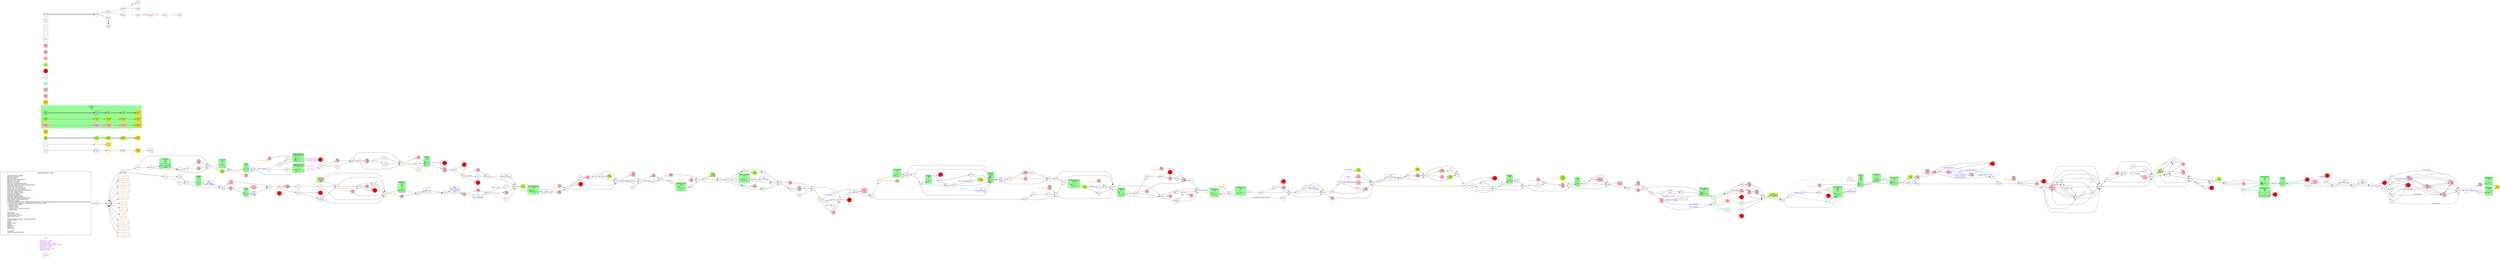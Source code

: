 digraph {
	// graph defaults
	rankdir=LR
	mclimit=50
	nodesep=.3 // changes horizontal separation of nodes
	ranksep=.4 // changes vertical separation of nodes
	node [height=.7
		width=.7
		shape=ellipse
		margin=0]
	edge[weight=5]
	
	subgraph ShopMenu {
		node [fontcolor = "purple" shape = "rect" margin = 0.1]
		menu
		Abjul [label = "Abjul\n\n \
			sealing-wax: 2 gold\l \
			onyx egg: 3 gold\l \
			ivery beetle charm: 2 gold\l \
			bracelet of mermaid scales: 3 gold\l \
			silver mirror: 4 gold\l \
			crystal key: 3 gold\l \
			ebony facemask: 3 gold\l \
			bone flute: 2 gold\l"
			color = "gray"
			shape = "box"]
	}

	// a box for a graph label
	// note that you can override the defaults set above
	title [label = "Fighting Fantasy --: Title\n\n \
		Light Green Fill: Benefits\l \
		Pink Fill: Penalties\l \
		Red Fill: Death\l \
		Blue Text: Key Items/Events\l \
		Red Text: Lost Items\l \
		Purple Text: Shops\l \
		Blue Line: Forced Items/Events\l \
		Light Blue Text/Line: Optional Items/Events\l \
		Purple Line: Dice Events\l \
		Green Line: Stat Test Passed\l \
		Brown Line: Stat Test Failed\l \
		Magenta Line: Combat Related Events\l \
		Grey Text: Riddle Answer\l \
		Grey Line: Hidden Option\l \
		Orange Line: Spells\l \
		Red Line: Possible Error\l \
		Gold Fill: Required Nodes\l \
		Light Blue Fill: Recommended Nodes\l \
		Gold Outline: Recommended Path\l \
		Green Box: Combat\l \
		SK/ST/LK/AT/AR/TM/CW/CL: Skill/Stamina/Luck/Attack Strength/Attack Round/Time/Consecutive Win Round/Consecutive Lose Round\l \
		?: Chance of this happening, depending on instructions in text\l \
		*: Special Combat Rules\l \
		-: Negative Status\l \
		+: Positive Status\l \
		^: Damage can be reduced by items\l \
		@: Take 2 items\l\l \
		Starts with:\l \
		Initial Skill: 1d6+6\l \
		Initial Stamina: 2d6+12\l \
		Initial Luck: 1d6+6\l\l \
		skill/stamina/luck potion: +all SK/ST/LK&1ILK\l \
		10 meal: +4ST\l \
		sword\l \
		leather armor\l \
		lantern\l \
		tinderbox\l \
		backpack\l \
		2d6+6 gold\l\l \
		Comments:\l \
		Order: item/gold/SK/ST/LK\l \
		"
		shape = "box"
		margin = 0.1]

	subgraph Required {
		node [style = "filled" color = "gold" fillcolor = "gold" fontcolor = "blue" shape = "rect"]
		key3
		wrd3 [fontcolor = "grey"]
		boo5
		dam5
		monboo5
		mondam5
		mon5
		400 [fontcolor = "black" shape = "octagon"]
	}

	subgraph Required2 {
		node [style = "filled" color = "gold2" fillcolor = "gold2" fontcolor = "blue" shape = "rect"]
		req2
	}

	subgraph Recommended {
		node [penwidth = 3 color = "gold"]
		txt2
		key2 [shape = "rect" fontcolor = "blue"]
		wrd2 [shape = "rect" fontcolor = "grey"]
		boo3 [style = "filled" fillcolor = "greenyellow"]
		boo4 [style = "filled" fillcolor = "greenyellow"]
		dam3 [style = "filled" fillcolor = "pink"]
		dam4 [style = "filled" fillcolor = "pink"]
		monboo3 [style = "filled" fillcolor = "greenyellow"]
		monboo4 [style = "filled" fillcolor = "greenyellow"]
		mondam3 [style = "filled" fillcolor = "pink"]
		mondam4 [style = "filled" fillcolor = "pink"]
		mon3
		mon4
	}
	
	subgraph Optional {
		node [style = "filled" color = "paleturquoise1" fillcolor = "paleturquoise1" fontcolor = "blue" shape = "rect"]
		opt
	}

	subgraph Combat {
		style = "filled" color = "palegreen"
		subgraph cluster_00 {
			label = "Monster\n 0/0\n 0/0"
			mon1 [label = "\N\n text"]
			mon2 [shape = "rect" fontcolor = "blue" label = "\N\n text"]
			mon3 [label = "\N\n text"]
			mon4 [shape = "rect" fontcolor = "blue" label = "\N\n text"]
			mon5 [shape = "rect" fontcolor = "blue" label = "\N\n text"]
			monboo1 [style = "filled" color = "greenyellow" label = "\N\n text"]
			monboo2 [shape = "rect" style = "filled" color = "greenyellow" fontcolor = "blue" label = "\N\n text"]
			monboo3 [label = "\N\n text"]
			monboo4 [shape = "rect" fontcolor = "blue" label = "\N\n text"]
			monboo5 [shape = "rect" fontcolor = "blue" label = "\N\n text"]
			mondam1 [style = "filled" color = "pink" label = "\N\n text"]
			mondam2 [shape = "rect" style = "filled" color = "pink" fontcolor = "blue" label = "\N\n text"]
			mondam3 [label = "\N\n text"]
			mondam4 [shape = "rect" fontcolor = "blue" label = "\N\n text"]
			mondam5 [shape = "rect" fontcolor = "blue" label = "\N\n text"]
		}
		
		subgraph cluster_01 {
			label = "Lizard Man\n 9/8"
			007
		}
		
		subgraph cluster_02 {
			label = "Tentacled Thing\n 8/10"
			013
		}
		
		subgraph cluster_03 {
			label = "Needle Fly\n 5/6\n 6/7\n 7/6"
			028
		}
		
		subgraph cluster_04 {
			label = "Pirate\n 9/8"
			045
		}
		
		subgraph cluster_05 {
			label = "Harpy\n 8/5"
			075
		}
		
		subgraph cluster_06 {
			label = "Night Horror*\n 10/10"
			085
		}
		
		subgraph cluster_07 {
			label = "Malbordus*\n 10/18"
			103
		}
		
		subgraph cluster_08 {
			label = "Dark Elf\n 5/6\n 6/5"
			113 [shape = "rect" fontcolor = "blue" label = "\N\n bow + 2 arrows\n 2 gold"]
		}
		
		subgraph cluster_09 {
			label = "Servant\n 8/8"
			119
		}
		
		subgraph cluster_10 {
			label = "Death Dog\n 9/10"
			128
		}
		
		subgraph cluster_11 {
			label = "Dark Disciple\n 9/5\n 8/6\n 9/5"
			188
		}
		
		subgraph cluster_12 {
			label = "Serpent Guard\n 10/10"
			210
		}
		
		subgraph cluster_13 {
			label = "Skeleton Man\n 9/6\n 9/8"
			211
		}
		
		subgraph cluster_14 {
			label = "Fiend*\n 6/8"
			216
		}
		
		subgraph cluster_15 {
			label = "Serpent\n 6/6"
			240
		}
		
		subgraph cluster_16 {
			label = "Mutant Orc\n 11/11"
			249 [label = "\N\n -2AT?"]
		}
		
		subgraph cluster_17 {
			label = "Rat Man\n 5/4\n 5/5"
			262
		}
		
		subgraph cluster_18 {
			label = "Skeleton Warrior\n 7/5 6/6"
			274
		}
		
		subgraph cluster_19 {
			label = "Stone Golem\n 8/12"
			291
		}
		
		subgraph cluster_20 {
			label = "Giant Eagle 6/11\n Pterodactyl 7/9"
			311
		}
		
		subgraph cluster_21 {
			label = "Torturer\n 8/8"
			328
		}
		
		subgraph cluster_22 {
			label = "Robber\n 8/7\n 7/7"
			332
		}
		
		subgraph cluster_23 {
			label = "Giant Firefly\n 5/4\n 5/5\n 4/6"
			332
		}
		
		subgraph cluster_24 {
			label = "Sword\n 6/4\n 6/4\n 6/4\n 6/4"
			341
		}
		
		subgraph cluster_25 {
			label = "Skeleton Man\n 9/6\n 9/8"
			346 [shape = "rect" fontcolor = "crimson" label = "\N\n -sandworm tooth"]
		}
		
		subgraph cluster_26 {
			label = "Slave Guard\n 8/8"
			354
		}
		
		subgraph cluster_27 {
			label = "Giant Eagle 6/11\n Pterodactyl 8/9"
			363
		}
		
		subgraph cluster_28 {
			label = "Giant Centipede\n 9/7"
			365
		}
		
		subgraph cluster_29 {
			label = "Tentacle\n 7/7\n 7/7?"
			377
		}
		
		subgraph cluster_30 {
			label = "Malbordus\n 10/18"
			380
		}
		
		subgraph cluster_31 {
			label = "Giant Sandworm\n 10/20"
			389
		}
		
		subgraph cluster_32 {
			label = "Cave Troll\n 8/9"
			398
		}
		
		cbt
	}

	subgraph Death {
		node [style = "filled" color = "red"]
		013
		048
		096
		123
		130
		134
		135
		148
		149
		160
		173
		187
		193
		228
		243
		282
		299
		312
		337
		356
		359
		368
		373
		374
		394
		ddt
	}

	subgraph Boost {
		node [style = "filled" color = "greenyellow"]
		004 [label = "\N\n +4ST"]
		015 [label = "\N\n +2ST"]
		078 [color = "greenyellow:pink" shape = "rect" fontcolor = "blue" label = "\N\n -1d6 meals\n +3ST\n -1LK?"]
		097 [shape = "rect" fontcolor = "blue" label = "\N\n helmet\n +1SK"]
		112 [label = "\N\n +4ST"]
		196 [shape = "rect" fontcolor = "purple" label = "\N\n Abjul\n +4ST"]
		234 [label = "\N\n +1LK"]
		267 [label = "\N\n +2ST"]
		269 [label = "\N\n +4ST"]
		286 [label = "\N\n +4ST"]
		300 [label = "\N\n +2SK\n +2LK"]
		302 [shape = "rect" fontcolor = "blue" label = "\N\n ebony dragon\n +1LK"]
		310 [label = "\N\n +1SK"]
		350 [label = "\N\n +1LK"]
		384 [label = "\N\n +1SK"]
		386 [label = "\N\n +1LK"]
		bst
		boo1 [label = "\N\n text"]
		boo2 [shape = "rect" fontcolor = "blue" label = "\N\n text"]
		boo3 [label = "\N\n text"]
		boo4 [shape = "rect" fontcolor = "blue" label = "\N\n text"]
		boo5 [shape = "rect" fontcolor = "blue" label = "\N\n text"]
	}

	subgraph Damage {
		node [style = "filled" color = "pink"]
		008 [label = "\N\n -2ST"]
		009 [label = "\N\n -1SK\n -2ST"]
		016 [label = "\N\n -3ST"]
		027 [label = "\N\n -2ST"]
		032 [shape = "rect" fontcolor = "blue" label = "\N\n -magic\n -1ST\n -1LK"]
		036 [label = "\N\n -2ST"]
		037 [label = "\N\n -1ST"]
		043 [label = "\N\n -3SK"]
		050 [label = "\N\n -1SK\n -6ST"]
		054 [label = "\N\n -3ST"]
		065 [label = "\N\n -1LK"]
		081 [label = "\N\n -4ST"]
		084 [label = "\N\n -4ST"]
		094 [label = "\N\n -1ST"]
		100 [label = "\N\n -2d6ST"]
		101 [label = "\N\n -2LK"]
		114 [label = "\N\n -2ST"]
		115 [label = "\N\n -2ST"]
		118 [label = "\N\n -6ST"]
		121 [label = "\N\n -1SK\n -2ST"]
		122 [label = "\N\n -1SK\n -6ST"]
		124 [shape = "rect" fontcolor = "crimson" label = "\N\n -1 gold\n -1LK"]
		127 [label = "\N\n -1ST"]
		133 [shape = "rect" fontcolor = "crimson" label = "\N\n -helmet\n -1SK"]
		154 [label = "\N\n -3SK\n -4LK"]
		163 [shape = "rect" fontcolor = "blue" label = "\N\n medallion\n -1LK"]
		167 [label = "\N\n -1SK\n -2ST"]
		169 [label = "\N\n -1SK\n -2ST"]
		177 [label = "\N\n -1ST"]
		178 [label = "\N\n -2ST?"]
		179 [label = "\N\n -1d6ST"]
		183 [shape = "rect" fontcolor = "crimson" label = "\N\n Letter E\n -4ST\n -1LK"]
		184 [label = "\N\n -2ST"]
		185 [shape = "rect" fontcolor = "crimson" label = "\N\n -pearl\n -4ST"]
		189 [label = "\N\n -2ST"]
		192 [label = "\N\n -4ST"]
		195 [label = "\N\n -1ST"]
		197 [label = "\N\n -2ST"]
		201 [label = "\N\n -1SK"]
		203 [label = "\N\n -1ST"]
		208 [label = "\N\n -1ST\n -4LK"]
		214 [shape = "rect" fontcolor = "crimson" label = "\N\n Letter T\n -4ST"]
		215 [label = "\N\n -3ST"]
		221 [label = "\N\n -2ST"]
		224 [label = "\N\n -2ST"]
		225 [label = "\N\n -4ST"]
		227 [label = "\N\n -2ST"]
		231 [label = "\N\n -1SK\n -2ST"]
		232 [label = "\N\n -1ST"]
		239 [label = "\N\n -2ST"]
		241 [label = "\N\n -2ST"]
		245 [label = "\N\n -4ST"]
		247 [label = "\N\n -1SK\n -2ST"]
		248 [label = "\N\n -2ST"]
		251 [shape = "rect" fontcolor = "crimson" label = "\N\n -all gold\n -2LK"]
		252 [label = "\N\n -1ST"]
		253 [label = "\N\n -4ST"]
		255 [label = "\N\n -?ST"]
		257 [label = "\N\n -2ST"]
		261 [label = "\N\n -3SK"]
		265 [shape = "rect" fontcolor = "crimson" label = "\N\n Letter D\n -4ST"]
		266 [label = "\N\n -1SK\n -4ST"]
		275 [label = "\N\n -1SK"]
		279 [label = "\N\n -1SK\n -2ST"]
		293 [label = "\N\n -2d6ST"]
		295 [shape = "rect" fontcolor = "crimson" label = "\N\n Letter H\n -4ST\n -1LK"]
		317 [shape = "rect" fontcolor = "crimson" label = "\N\n -charm\n -4ST"]
		322 [label = "\N\n -2ST"]
		323 [label = "\N\n -1SK\n -2ST"]
		326 [label = "\N\n -2ST\n -1LK"]
		338 [label = "\N\n -2SK\n -1ST"]
		343 [label = "\N\n -2SK\n -4ST"]
		351 [label = "\N\n -3SK"]
		355 [label = "\N\n -1SK\n -4ST"]
		360 [label = "\N\n -1d6ST"]
		369 [label = "\N\n -2ST\n -1LK"]
		371 [label = "\N\n -1ST"]
		375 [label = "\N\n -4ST"]
		383 [label = "\N\n -6ST"]
		385 [label = "\N\n -1SK"]
		388 [label = "\N\n -2ST"]
		395 [label = "\N\n -3ST"]
		ddg
		dam1 [label = "\N\n text"]
		dam2 [shape = "rect" fontcolor = "blue" label = "\N\n text"]
		dam3 [label = "\N\n text"]
		dam4 [shape = "rect" fontcolor = "blue" label = "\N\n text"]
		dam5 [shape = "rect" fontcolor = "blue" label = "\N\n text"]
	}

	subgraph Key_Item {
		node [fontcolor = "blue" shape = "rect"]
		kky
		018 [label = "\N\n sandworm tooth"]
		019 [label = "\N\n phoenix tapestry"]
		029 [label = "\N\n silver dragon"]
		033 [label = "\N\n iron key"]
		041 [label = "\N\n sacrificial dagger"]
		051 [fontcolor = "crimson" label = "\N\n -2 meals"]
		060 [label = "\N\n bone dragon"]
		089 [label = "\N\n telescope\n 3 silver buttons"]
		092 [fontcolor = "crimson" label = "\N\n -all gold"]
		099 [label = "\N\n water canister\n -silver button/\n -pearl"]
		107 [label = "\N\n golden key"]
		129 [label = "\N\n brass handbell"]
		138 [label = "\N\n crystal dragon"]
		141 [label = "\N\n info" tooltip = "cloaked figure gold casket"]
		146 [fontcolor = "crimson" label = "\N\n -3 gold"]
		166 [label = "\N\n pearl\n 2 gold"]
		171 [label = "\N\n warhammer\n info" tooltip = "dragon nearest entrance to catacomb"]
		180 [label = "\N\n 25 gold"]
		186 [label = "\N\n golden dragon"]
		199 [fontcolor = "crimson" label = "\N\n -bow"]
		205 [label = "\N\n water canister"]
		218 [label = "\N\n monkey's tail\n 3 gold"]
		277 [label = "\N\n copper ring"]
		278 [label = "\N\n 10 meals"]
		284 [fontcolor = "crimson" label = "\N\n -1 item"]
		306 [label = "\N\n info" tooltip = "golden skeleton, shadow of the stone"]
		331 [fontcolor = "crimson" label = "\N\n -sandworm tooth"]
		379 [fontcolor = "crimson" label = "\N\n -1 gold"]
		key1 [label = "\N\n text"]
		key2 [label = "\N\n text"]
		key3 [label = "\N\n text"]
		key4 [fontcolor = "crimson" label = "\N\n -text"]
	}
	
	subgraph Key_Word {
		node [fontcolor = "grey" shape = "rect"]
		181 [label = "\N\n art competition: 300\n info" tooltip = "golden rain"]
		wwd
		wrd1 [label = "\N\n text"]
		wrd2 [label = "\N\n text"]
		wrd3 [label = "\N\n text"]
	}
	
	subgraph Key_Spell {
		node [fontcolor = "darkorange" shape = "rect"]
		012 [label = "\N\n Open Door: 2ST"]
		058 [label = "\N\n Creature Sleep: 1ST"]
		136 [label = "\N\n Magic Arrow: 2ST"]
		194 [label = "\N\n Language: 1ST"]
		223 [label = "\N\n Light: 2ST"]
		264 [label = "\N\n Fire: 1~2ST"]
		301 [label = "\N\n Jump: 3ST"]
		342 [label = "\N\n Detect Trap: 2ST"]
		367 [label = "\N\n Create Water: 0ST"]
		391 [label = "\N\n Read Symbols: 1ST"]
		wwd
		wrd1 [label = "\N\n text"]
		wrd2 [label = "\N\n text"]
		wrd3 [label = "\N\n text"]
	}
	
	subgraph Shop {
		node [fontcolor = "purple" shape = "rect"]
		shp
		shop1 [label = "\N\n text"]
	}

	mon1 -> mon2 -> mon3 -> mon4 -> mon5 [penwidth = 3]
	boo1 -> boo2 -> boo3 -> boo4 -> boo5 [penwidth = 3]
	txt1 -> key1 -> txt2 -> key2 -> key3 -> key4
	wrd1 -> wrd2 -> wrd3
	monboo1 -> monboo2 -> monboo3 -> monboo4 -> monboo5
	mondam1 -> mondam2 -> mondam3 -> mondam4 -> mondam5

	myTitle -> z001 [penwidth = 3]
	z001 -> z002 [color = "purple" fontcolor = "purple" label = "1-3"]
	z001 -> z003 [color = "purple" fontcolor = "purple" label = "4-6"]
	z002 -> z004 [color = "green" fontcolor = "green" label = "LK"]
	z002 -> z005 [color = "brown"]
	z003 -> z006 [dir = "both"]
	z004 -> z007 [color = "blue" fontcolor = "blue" label = "req"]
	z004 -> z008 [color = "cyan3" fontcolor = "cyan3" label = "-opt"]
	z005 -> z009 [color = "grey" fontcolor = "grey" label = "info"]
	z009 -> z010 [color = "crimson" fontcolor = "crimson" label = "error(?)"]
	z010 -> z011 [color = "magenta" fontcolor = "magenta" label = "escape"]
	z011 -> z012 [color = "darkorange" fontcolor = "darkorange" label = "spell"]
	{
		rank = same
		z003
		z006
	}
	title -> 001
	001 -> 034
	002 -> 302
	002 -> 093
	003 -> 320
	003 -> 358
	004 -> 370
	005 -> 354
	006 -> 245
	006 -> 359
	006 -> 051
	007 -> 033
	008 -> 091
	009 -> 362
	009 -> 231
	009 -> 247
	009 -> 279
	010 -> 099
	010 -> 257
	011 -> 258 [color = "blue" fontcolor = "blue" label = "medallion"]
	011 -> 284 [color = "green" fontcolor = "green" label = "LK"]
	011 -> 071 [color = "brown"]
	013 -> 165 [color = "magenta" fontcolor = "magenta" label = "AR<SK"]
	014 -> 277
	014 -> 156
	014 -> 183
	014 -> 020
	015 -> 305
	016 -> 158
	017 -> 298
	017 -> 216
	018 -> 177 [color = "darkorange" fontcolor = "darkorange" label = "Fire"]
	018 -> 395
	019 -> 263
	020 -> 307
	020 -> 397
	021 -> 046
	022 -> 085
	023 -> 316
	023 -> 159
	024 -> 283
	024 -> 070
	025 -> 315
	026 -> 217 [color = "blue" fontcolor = "blue" label = "water canister"]
	026 -> 372 [color = "darkorange" fontcolor = "darkorange" label = "Create Water"]
	026 -> 084
	027 -> 229 [color = "blue" fontcolor = "blue" label = "phoenix tapestry"]
	027 -> 241 [color = "blue" fontcolor = "blue" label = "ebony facemask"]
	027 -> 312
	028 -> 168
	029 -> 059
	030 -> 307
	031 -> 220 [color = "green" fontcolor = "green" label = "LK"]
	031 -> 092 [color = "brown"]
	032 -> 115
	033 -> 125
	033 -> 262
	034 -> 180
	034 -> 012 [dir = "both"]
	034 -> 058 [dir = "both"]
	034 -> 136 [dir = "both"]
	034 -> 194 [dir = "both"]
	034 -> 391 [dir = "both"]
	034 -> 223 [dir = "both"]
	034 -> 264 [dir = "both"]
	034 -> 301 [dir = "both"]
	034 -> 342 [dir = "both"]
	034 -> 367 [dir = "both"]
	035 -> 087
	035 -> 126
	035 -> 204
	035 -> 062
	035 -> 324
	036 -> 311
	037 -> 269
	038 -> 291
	038 -> 381
	039 -> 063 [color = "blue" fontcolor = "blue" label = "water canister"]
	039 -> 281 [color = "darkorange" fontcolor = "darkorange" label = "Create Water"]
	039 -> 355
	040 -> 019
	040 -> 263
	041 -> 341
	042 -> 111
	043 -> 117
	044 -> 336
	045 -> 166
	046 -> 215 [color = "darkorange" fontcolor = "darkorange" label = "Jump"]
	046 -> 259
	047 -> 314
	047 -> 171
	049 -> 250
	049 -> 333
	050 -> 031
	051 -> 327
	052 -> 008 [color = "green" fontcolor = "green" label = "LK"]
	052 -> 130 [color = "brown"]
	053 -> 119
	054 -> 111
	055 -> 286 [color = "green" fontcolor = "green" label = "LK"]
	055 -> 360 [color = "brown"]
	056 -> 046
	057 -> 307
	059 -> 280 [color = "green" fontcolor = "green" label = "SK"]
	059 -> 253 [color = "brown"]
	060 -> 021
	061 -> 384
	061 -> 262
	062 -> 247 [color = "blue" fontcolor = "blue" label = "war-hammer"]
	062 -> 193
	063 -> 116
	064 -> 163
	064 -> 298
	065 -> 236
	066 -> 322 [color = "darkorange" fontcolor = "darkorange" label = "Open Door"]
	066 -> 110 [color = "cyan3" fontcolor = "cyan3" label = "golden key"]
	066 -> 017
	067 -> 102
	068 -> 255 [color = "darkorange" fontcolor = "darkorange" label = "Read Symbols"]
	068 -> 243
	068 -> 273
	069 -> 384
	070 -> 120
	070 -> 345 [color = "darkorange" fontcolor = "darkorange" label = "Create Water"]
	070 -> 192
	071 -> 188
	072 -> 142
	072 -> 039
	073 -> 219 [color = "cyan3" fontcolor = "cyan3" label = "sandworm tooth"]
	073 -> 282
	074 -> 396 [color = "blue" fontcolor = "blue" label = "bracelet of mermaid scales"]
	074 -> 013
	075 -> 086
	076 -> 364
	077 -> 250
	077 -> 333
	078 -> 327
	078 -> 151
	079 -> 085
	079 -> 309
	080 -> 153
	080 -> 339
	081 -> 024
	082 -> 143
	082 -> 386
	082 -> 003
	083 -> 138 [color = "cyan3" fontcolor = "cyan3" label = "telescope"]
	083 -> 321
	084 -> 303
	085 -> 390
	086 -> 132 [color = "blue" fontcolor = "blue" label = "bow + arrow"]
	086 -> 036 [color = "darkorange" fontcolor = "darkorange" label = "Magic Arrow"]
	086 -> 363
	087 -> 362 [color = "blue" fontcolor = "blue" label = "war-hammer"]
	087 -> 193
	088 -> 250
	089 -> 379
	090 -> 002
	091 -> 347
	091 -> 059
	092 -> 070
	093 -> 011
	093 -> 188
	094 -> 006
	094 -> 327
	095 -> 221 [color = "darkorange" fontcolor = "darkorange" label = "Light"]
	095 -> 246
	095 -> 344
	097 -> 140
	098 -> 300 [color = "grey" fontcolor = "grey" label = "art competition"]
	098 -> 154
	099 -> 257
	100 -> 076
	101 -> 080
	102 -> 332 [color = "cyan3" fontcolor = "cyan3" label = "-1 gold"]
	102 -> 379
	103 -> 400
	104 -> 199
	104 -> 311
	105 -> 123
	105 -> 376
	106 -> 228
	106 -> 189 [color = "darkorange" fontcolor = "darkorange" label = "Fire"]
	106 -> 313
	107 -> 010
	108 -> 205
	108 -> 303
	109 -> 016 [color = "green" fontcolor = "green" label = "LK"]
	109 -> 368 [color = "brown"]
	110 -> 098
	111 -> 287
	111 -> 140
	112 -> 237
	113 -> 285
	114 -> 088
	115 -> 027 [color = "blue" fontcolor = "blue" label = "mirror"]
	115 -> 229 [color = "blue" fontcolor = "blue" label = "phoenix tapestry"]
	115 -> 241 [color = "blue" fontcolor = "blue" label = "ebony facemask"]
	115 -> 312
	116 -> 289 [color = "blue" fontcolor = "blue" label = "headscarf"]
	116 -> 275
	117 -> 339
	118 -> 168
	119 -> 073
	120 -> 377
	121 -> 198 [color = "blue" fontcolor = "blue" label = "brass handbell"]
	121 -> 331 [color = "blue" fontcolor = "blue" label = "sandworm tooth"]
	121 -> 022 [color = "blue" fontcolor = "blue" label = "mirror"]
	122 -> 325
	124 -> 238
	125 -> 329
	125 -> 262
	126 -> 231 [color = "blue" fontcolor = "blue" label = "war-hammer"]
	126 -> 193
	127 -> 159
	128 -> 378
	129 -> 026
	131 -> 044
	131 -> 227
	132 -> 104 [color = "green" fontcolor = "green" label = "SK-3"]
	132 -> 254 [color = "brown"]
	133 -> 307
	137 -> 186
	137 -> 047
	138 -> 262
	139 -> 197 [color = "darkorange" fontcolor = "darkorange" label = "Detect Trap"]
	139 -> 179
	140 -> 330
	141 -> 066
	142 -> 337
	142 -> 207
	143 -> 252 [color = "green" fontcolor = "green" label = "LK"]
	143 -> 338 [color = "brown"]
	144 -> 152
	145 -> 198 [color = "blue" fontcolor = "blue" label = "brass handbell"]
	145 -> 331 [color = "blue" fontcolor = "blue" label = "sandworm tooth"]
	145 -> 022 [color = "blue" fontcolor = "blue" label = "mirror"]
	146 -> 102
	147 -> 077
	150 -> 209 [color = "green" fontcolor = "green" label = "LK"]
	150 -> 135 [color = "brown"]
	151 -> 006
	151 -> 327
	151 -> 094 [color = "darkorange" fontcolor = "darkorange" label = "Read Symbol"]
	152 -> 236
	152 -> 387
	153 -> 261
	153 -> 339
	154 -> 017
	155 -> 349
	155 -> 039
	156 -> 318
	156 -> 014
	156 -> 183
	156 -> 020
	157 -> 175
	157 -> 353
	158 -> 043
	159 -> 398 [color = "purple" fontcolor = "purple" label = "1"]
	159 -> 015 [color = "purple" fontcolor = "purple" label = "2-6"]
	161 -> 123
	161 -> 296
	161 -> 376
	162 -> 201
	162 -> 056
	163 -> 298
	164 -> 382
	164 -> 054 [color = "darkorange" fontcolor = "darkorange" label = "Jump"]
	165 -> 052
	165 -> 091
	166 -> 238
	167 -> 002
	168 -> 107
	168 -> 010
	169 -> 002
	170 -> 365
	170 -> 335
	170 -> 162
	171 -> 314
	172 -> 074
	174 -> 188
	175 -> 232 [color = "darkorange" fontcolor = "darkorange" label = "Creature Sleep"]
	175 -> 007
	176 -> 133 [color = "blue" fontcolor = "blue" label = "helmet"]
	176 -> 030
	177 -> 072
	178 -> 002
	179 -> 025
	180 -> 023
	180 -> 213
	181 -> 376
	182 -> 340
	183 -> 014
	183 -> 156
	183 -> 020
	184 -> 086
	185 -> 190
	186 -> 047
	188 -> 041
	189 -> 108
	190 -> 161
	190 -> 040
	191 -> 249
	191 -> 354
	192 -> 377
	195 -> 341
	196 -> 389
	197 -> 315
	198 -> 290
	198 -> 150 [color = "cyan3" fontcolor = "cyan3" label = "crystal key"]
	198 -> 239 [color = "darkorange" fontcolor = "darkorange" label = "Fire"]
	199 -> 311
	200 -> 236
	201 -> 056
	202 -> 037 [color = "darkorange" fontcolor = "darkorange" label = "Read Symbols"]
	202 -> 100
	202 -> 269
	202 -> 364
	203 -> 045
	203 -> 251
	204 -> 009 [color = "blue" fontcolor = "blue" label = "war-hammer"]
	204 -> 193
	205 -> 303
	206 -> 328
	206 -> 066
	207 -> 375
	207 -> 039
	208 -> 077
	209 -> 002
	210 -> 042
	211 -> 053
	212 -> 029
	212 -> 059
	213 -> 067 [color = "cyan3" fontcolor = "cyan3" label = "-5 gold"]
	213 -> 146
	214 -> 268
	215 -> 152
	216 -> 233
	217 -> 303
	218 -> 315
	218 -> 139
	219 -> 265
	219 -> 137
	220 -> 070
	221 -> 043
	222 -> 014
	222 -> 183
	222 -> 020
	224 -> 348
	224 -> 307
	225 -> 190
	226 -> 127 [color = "green" fontcolor = "green" label = "LK"]
	226 -> 323 [color = "brown"]
	227 -> 032 [color = "darkorange" fontcolor = "darkorange" label = "Fire"]
	227 -> 115
	229 -> 336
	230 -> 173
	230 -> 278
	231 -> 362
	231 -> 009
	231 -> 247
	231 -> 279
	232 -> 033
	233 -> 064
	233 -> 298
	234 -> 039
	235 -> 267
	235 -> 131
	236 -> 182 [color = "green" fontcolor = "green" label = "LK"]
	236 -> 299 [color = "brown"]
	237 -> 371 [color = "darkorange" fontcolor = "darkorange" label = "Creature Sleep"]
	237 -> 294 [color = "cyan3" fontcolor = "cyan3" label = "sandworm tooth"]
	237 -> 211
	238 -> 187 [color = "brown"]
	238 -> 308 [color = "green" fontcolor = "green" label = "SK-1"]
	239 -> 090 [color = "green" fontcolor = "green" label = "LK"]
	239 -> 356 [color = "brown"]
	240 -> 373 [color = "magenta" fontcolor = "magenta" label = "lose AR"]
	240 -> 270
	241 -> 027 [color = "blue" fontcolor = "blue" label = "mirror"]
	241 -> 229 [color = "blue" fontcolor = "blue" label = "phoenix tapestry"]
	241 -> 312
	242 -> 297 [color = "darkorange" fontcolor = "darkorange" label = "Create Water"]
	242 -> 081
	244 -> 185 [color = "blue" fontcolor = "blue" label = "pearl"]
	244 -> 350 [color = "blue" fontcolor = "blue" label = "silver button"]
	244 -> 317 [color = "blue" fontcolor = "blue" label = "ivory beetle charm"]
	244 -> 260
	245 -> 359
	245 -> 051
	246 -> 388 [color = "darkorange" fontcolor = "darkorange" label = "Detect Trap"]
	246 -> 109
	247 -> 362
	247 -> 231
	247 -> 009
	247 -> 279
	248 -> 111
	249 -> 005
	250 -> 128
	250 -> 344
	251 -> 238
	252 -> 386
	252 -> 082
	252 -> 003
	253 -> 190
	254 -> 363
	255 -> 243
	255 -> 273
	256 -> 208 [color = "darkorange" fontcolor = "darkorange" label = "Read Symbols"]
	256 -> 147
	257 -> 129 [color = "green" fontcolor = "green" label = "LK"]
	257 -> 385 [color = "brown"]
	258 -> 195 [color = "darkorange" fontcolor = "darkorange" label = "Creature Sleep"]
	258 -> 392
	259 -> 144 [color = "green" fontcolor = "green" label = "SK"]
	259 -> 122 [color = "brown"]
	260 -> 225
	261 -> 339
	262 -> 218
	263 -> 055
	263 -> 202
	265 -> 148 [color = "blue" fontcolor = "blue" label = "DEATH"]
	265 -> 304
	266 -> 106
	267 -> 044
	267 -> 227
	268 -> 383 [color = "darkorange" fontcolor = "darkorange" label = "Light"]
	268 -> 326
	269 -> 364
	270 -> 083
	270 -> 061
	271 -> 394
	271 -> 358
	272 -> 078 [color = "green" fontcolor = "green" label = "LK"]
	272 -> 352 [color = "brown"]
	273 -> 014
	273 -> 156
	273 -> 183
	273 -> 020
	274 -> 310
	275 -> 164
	276 -> 088
	277 -> 156
	277 -> 183
	277 -> 020
	278 -> 327
	278 -> 151
	279 -> 362
	279 -> 231
	279 -> 009
	279 -> 247
	280 -> 225
	280 -> 244
	281 -> 116
	283 -> 050
	283 -> 070
	284 -> 341
	285 -> 226
	285 -> 159
	286 -> 202
	287 -> 097
	287 -> 140
	288 -> 334 [color = "blue" fontcolor = "blue" label = "copper ring"]
	288 -> 351
	289 -> 164
	290 -> 178 [color = "blue" fontcolor = "blue" label = "crystal key"]
	290 -> 178 [color = "darkorange" fontcolor = "darkorange" label = "Open Door"]
	290 -> 366
	291 -> 172
	292 -> 014
	292 -> 183
	292 -> 020
	293 -> 272
	294 -> 346 [color = "cyan3" fontcolor = "cyan3" label = "-sandworm tooth"]
	294 -> 211
	295 -> 157
	296 -> 181
	296 -> 105
	297 -> 024
	298 -> 214 [color = "cyan3" fontcolor = "cyan3" label = "-1 gold"]
	298 -> 268
	300 -> 017
	302 -> 093
	303 -> 196
	303 -> 389
	304 -> 137
	305 -> 184 [color = "darkorange" fontcolor = "darkorange" label = "Magic Arrow"]
	305 -> 075
	306 -> 153
	306 -> 339
	307 -> 143
	307 -> 386
	307 -> 082
	307 -> 003
	308 -> 293
	308 -> 230
	309 -> 145 [color = "green" fontcolor = "green" label = "LK"]
	309 -> 121 [color = "brown"]
	310 -> 114 [color = "darkorange" fontcolor = "darkorange" label = "Open Door"]
	310 -> 276 [color = "blue" fontcolor = "blue" label = "iron key"]
	310 -> 399
	311 -> 242 [color = "magenta" fontcolor = "magenta" label = "eagle wins"]
	311 -> 048 [color = "magenta" fontcolor = "magenta" label = "pterodactyl wins"]
	313 -> 357 [color = "blue" fontcolor = "blue" label = "mirror"]
	313 -> 189 [color = "darkorange" fontcolor = "darkorange" label = "Fire"]
	313 -> 134
	314 -> 035 [color = "blue" fontcolor = "blue" label = "5 dragons"]
	314 -> 160
	315 -> 049
	316 -> 113
	316 -> 285
	317 -> 190
	318 -> 292 [color = "green" fontcolor = "green" label = "LK"]
	318 -> 222 [color = "brown"]
	319 -> 236
	320 -> 271
	320 -> 358
	321 -> 069 [color = "blue" fontcolor = "blue" label = "brass handbell"]
	321 -> 262
	322 -> 098
	323 -> 159
	324 -> 279 [color = "blue" fontcolor = "blue" label = "war-hammer"]
	324 -> 193
	325 -> 152
	326 -> 079
	327 -> 118 [color = "darkorange" fontcolor = "darkorange" label = "Magic Arrow"]
	327 -> 028
	328 -> 141
	329 -> 083
	329 -> 240
	329 -> 262
	330 -> 170
	330 -> 335
	330 -> 162
	331 -> 085
	332 -> 089
	333 -> 274
	333 -> 250
	334 -> 380
	335 -> 004
	335 -> 370
	336 -> 369 [color = "darkorange" fontcolor = "darkorange" label = "Open Door"]
	336 -> 068
	338 -> 386
	338 -> 082
	338 -> 003
	339 -> 038
	340 -> 295
	340 -> 157
	341 -> 191
	343 -> 169
	344 -> 101
	344 -> 306
	344 -> 080
	345 -> 377
	346 -> 096
	347 -> 212
	347 -> 059
	348 -> 057 [color = "green" fontcolor = "green" label = "LK"]
	348 -> 176 [color = "brown"]
	349 -> 234
	349 -> 039
	350 -> 190
	351 -> 103
	352 -> 327
	352 -> 151
	353 -> 256
	353 -> 077
	354 -> 235
	355 -> 116
	357 -> 108
	358 -> 112
	358 -> 237
	360 -> 202
	361 -> 340
	362 -> 288
	363 -> 242 [color = "magenta" fontcolor = "magenta" label = "eagle wins"]
	363 -> 048 [color = "magenta" fontcolor = "magenta" label = "pterodactyl wins"]
	364 -> 161
	365 -> 393
	366 -> 343
	366 -> 167
	369 -> 068
	370 -> 046
	371 -> 211
	372 -> 303
	375 -> 155
	376 -> 206
	376 -> 066
	377 -> 149 [color = "magenta" fontcolor = "magenta" label = "2 conc lose AR"]
	377 -> 266
	378 -> 095
	378 -> 344
	379 -> 124
	379 -> 203
	380 -> 400
	381 -> 074
	382 -> 248 [color = "darkorange" fontcolor = "darkorange" label = "Open Door"]
	382 -> 210
	383 -> 079
	384 -> 262
	385 -> 026
	386 -> 143
	386 -> 082
	386 -> 003
	387 -> 065 [color = "blue" fontcolor = "blue" label = "mirror"]
	387 -> 319 [color = "blue" fontcolor = "blue" label = "pearl"]
	387 -> 361 [color = "blue" fontcolor = "blue" label = "onyx egg"]
	387 -> 200
	388 -> 043
	389 -> 018
	390 -> 290
	390 -> 150 [color = "cyan3" fontcolor = "cyan3" label = "crystal key"]
	390 -> 239 [color = "darkorange" fontcolor = "darkorange" label = "Fire"]
	392 -> 174 [color = "green" fontcolor = "green" label = "SK"]
	392 -> 374 [color = "brown"]
	393 -> 060
	393 -> 021
	395 -> 072
	396 -> 091
	397 -> 224 [color = "darkorange" fontcolor = "darkorange" label = "Light"]
	397 -> 348
	397 -> 307
	398 -> 305
	399 -> 250
}
